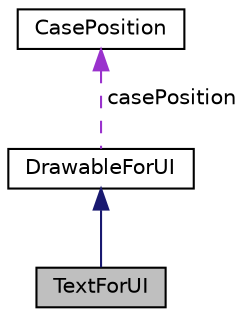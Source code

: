 digraph "TextForUI"
{
 // LATEX_PDF_SIZE
  edge [fontname="Helvetica",fontsize="10",labelfontname="Helvetica",labelfontsize="10"];
  node [fontname="Helvetica",fontsize="10",shape=record];
  Node1 [label="TextForUI",height=0.2,width=0.4,color="black", fillcolor="grey75", style="filled", fontcolor="black",tooltip=" "];
  Node2 -> Node1 [dir="back",color="midnightblue",fontsize="10",style="solid",fontname="Helvetica"];
  Node2 [label="DrawableForUI",height=0.2,width=0.4,color="black", fillcolor="white", style="filled",URL="$class_drawable_for_u_i.html",tooltip=" "];
  Node3 -> Node2 [dir="back",color="darkorchid3",fontsize="10",style="dashed",label=" casePosition" ,fontname="Helvetica"];
  Node3 [label="CasePosition",height=0.2,width=0.4,color="black", fillcolor="white", style="filled",URL="$class_case_position.html",tooltip="position d'une case sur le plateau"];
}
